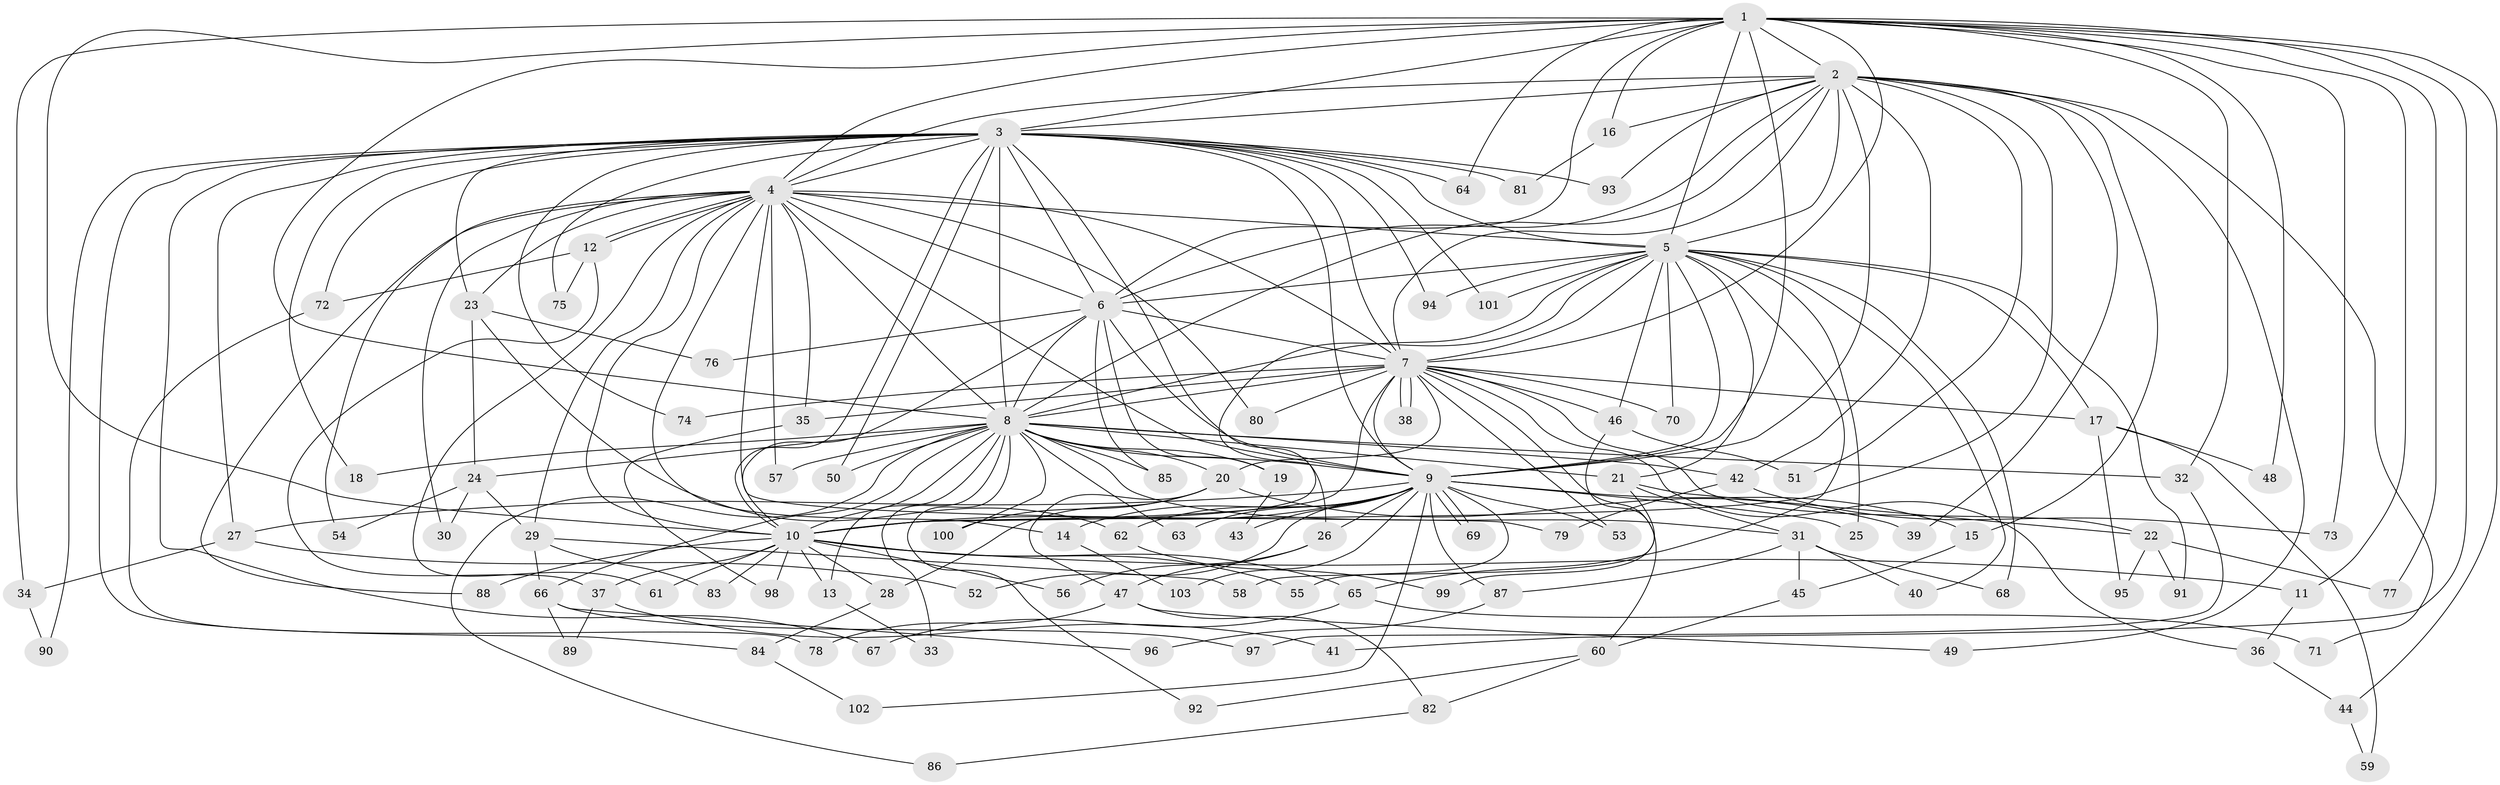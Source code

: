 // Generated by graph-tools (version 1.1) at 2025/14/03/09/25 04:14:17]
// undirected, 103 vertices, 231 edges
graph export_dot {
graph [start="1"]
  node [color=gray90,style=filled];
  1;
  2;
  3;
  4;
  5;
  6;
  7;
  8;
  9;
  10;
  11;
  12;
  13;
  14;
  15;
  16;
  17;
  18;
  19;
  20;
  21;
  22;
  23;
  24;
  25;
  26;
  27;
  28;
  29;
  30;
  31;
  32;
  33;
  34;
  35;
  36;
  37;
  38;
  39;
  40;
  41;
  42;
  43;
  44;
  45;
  46;
  47;
  48;
  49;
  50;
  51;
  52;
  53;
  54;
  55;
  56;
  57;
  58;
  59;
  60;
  61;
  62;
  63;
  64;
  65;
  66;
  67;
  68;
  69;
  70;
  71;
  72;
  73;
  74;
  75;
  76;
  77;
  78;
  79;
  80;
  81;
  82;
  83;
  84;
  85;
  86;
  87;
  88;
  89;
  90;
  91;
  92;
  93;
  94;
  95;
  96;
  97;
  98;
  99;
  100;
  101;
  102;
  103;
  1 -- 2;
  1 -- 3;
  1 -- 4;
  1 -- 5;
  1 -- 6;
  1 -- 7;
  1 -- 8;
  1 -- 9;
  1 -- 10;
  1 -- 11;
  1 -- 16;
  1 -- 32;
  1 -- 34;
  1 -- 41;
  1 -- 44;
  1 -- 48;
  1 -- 64;
  1 -- 73;
  1 -- 77;
  2 -- 3;
  2 -- 4;
  2 -- 5;
  2 -- 6;
  2 -- 7;
  2 -- 8;
  2 -- 9;
  2 -- 10;
  2 -- 15;
  2 -- 16;
  2 -- 39;
  2 -- 42;
  2 -- 49;
  2 -- 51;
  2 -- 71;
  2 -- 93;
  3 -- 4;
  3 -- 5;
  3 -- 6;
  3 -- 7;
  3 -- 8;
  3 -- 9;
  3 -- 10;
  3 -- 18;
  3 -- 23;
  3 -- 26;
  3 -- 27;
  3 -- 50;
  3 -- 64;
  3 -- 67;
  3 -- 72;
  3 -- 74;
  3 -- 75;
  3 -- 81;
  3 -- 84;
  3 -- 90;
  3 -- 93;
  3 -- 94;
  3 -- 101;
  4 -- 5;
  4 -- 6;
  4 -- 7;
  4 -- 8;
  4 -- 9;
  4 -- 10;
  4 -- 12;
  4 -- 12;
  4 -- 14;
  4 -- 23;
  4 -- 29;
  4 -- 30;
  4 -- 35;
  4 -- 54;
  4 -- 57;
  4 -- 61;
  4 -- 79;
  4 -- 80;
  4 -- 88;
  5 -- 6;
  5 -- 7;
  5 -- 8;
  5 -- 9;
  5 -- 10;
  5 -- 17;
  5 -- 21;
  5 -- 25;
  5 -- 40;
  5 -- 46;
  5 -- 65;
  5 -- 68;
  5 -- 70;
  5 -- 91;
  5 -- 94;
  5 -- 101;
  6 -- 7;
  6 -- 8;
  6 -- 9;
  6 -- 10;
  6 -- 19;
  6 -- 76;
  6 -- 85;
  7 -- 8;
  7 -- 9;
  7 -- 10;
  7 -- 17;
  7 -- 20;
  7 -- 22;
  7 -- 35;
  7 -- 36;
  7 -- 38;
  7 -- 38;
  7 -- 46;
  7 -- 53;
  7 -- 60;
  7 -- 70;
  7 -- 74;
  7 -- 80;
  8 -- 9;
  8 -- 10;
  8 -- 13;
  8 -- 18;
  8 -- 19;
  8 -- 20;
  8 -- 21;
  8 -- 24;
  8 -- 31;
  8 -- 32;
  8 -- 33;
  8 -- 42;
  8 -- 50;
  8 -- 57;
  8 -- 63;
  8 -- 66;
  8 -- 85;
  8 -- 86;
  8 -- 92;
  8 -- 100;
  9 -- 10;
  9 -- 14;
  9 -- 15;
  9 -- 25;
  9 -- 26;
  9 -- 27;
  9 -- 43;
  9 -- 52;
  9 -- 53;
  9 -- 55;
  9 -- 62;
  9 -- 63;
  9 -- 69;
  9 -- 69;
  9 -- 87;
  9 -- 102;
  9 -- 103;
  10 -- 11;
  10 -- 13;
  10 -- 28;
  10 -- 37;
  10 -- 55;
  10 -- 56;
  10 -- 61;
  10 -- 65;
  10 -- 83;
  10 -- 88;
  10 -- 98;
  11 -- 36;
  12 -- 37;
  12 -- 72;
  12 -- 75;
  13 -- 33;
  14 -- 103;
  15 -- 45;
  16 -- 81;
  17 -- 48;
  17 -- 59;
  17 -- 95;
  19 -- 43;
  20 -- 28;
  20 -- 39;
  20 -- 47;
  20 -- 100;
  21 -- 22;
  21 -- 31;
  21 -- 58;
  22 -- 77;
  22 -- 91;
  22 -- 95;
  23 -- 24;
  23 -- 62;
  23 -- 76;
  24 -- 29;
  24 -- 30;
  24 -- 54;
  26 -- 47;
  26 -- 56;
  27 -- 34;
  27 -- 52;
  28 -- 84;
  29 -- 58;
  29 -- 66;
  29 -- 83;
  31 -- 40;
  31 -- 45;
  31 -- 68;
  31 -- 87;
  32 -- 97;
  34 -- 90;
  35 -- 98;
  36 -- 44;
  37 -- 41;
  37 -- 89;
  42 -- 73;
  42 -- 79;
  44 -- 59;
  45 -- 60;
  46 -- 51;
  46 -- 99;
  47 -- 49;
  47 -- 78;
  47 -- 82;
  60 -- 82;
  60 -- 92;
  62 -- 99;
  65 -- 67;
  65 -- 71;
  66 -- 89;
  66 -- 96;
  66 -- 97;
  72 -- 78;
  82 -- 86;
  84 -- 102;
  87 -- 96;
}
